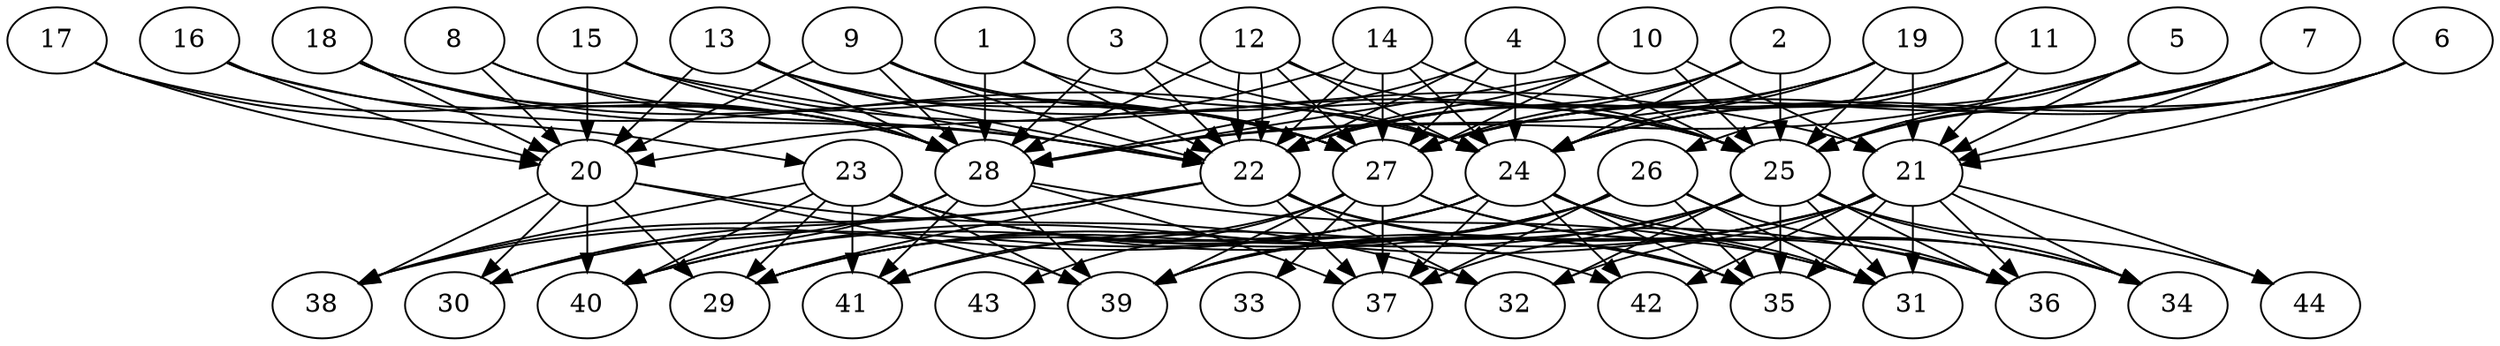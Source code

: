 // DAG (tier=3-complex, mode=compute, n=44, ccr=0.491, fat=0.756, density=0.782, regular=0.342, jump=0.272, mindata=1048576, maxdata=16777216)
// DAG automatically generated by daggen at Sun Aug 24 16:33:34 2025
// /home/ermia/Project/Environments/daggen/bin/daggen --dot --ccr 0.491 --fat 0.756 --regular 0.342 --density 0.782 --jump 0.272 --mindata 1048576 --maxdata 16777216 -n 44 
digraph G {
  1 [size="3811856174366588928000", alpha="0.01", expect_size="1905928087183294464000"]
  1 -> 22 [size ="1952155120435200"]
  1 -> 24 [size ="1952155120435200"]
  1 -> 28 [size ="1952155120435200"]
  2 [size="3842682777542349824", alpha="0.20", expect_size="1921341388771174912"]
  2 -> 22 [size ="2168202914168832"]
  2 -> 24 [size ="2168202914168832"]
  2 -> 25 [size ="2168202914168832"]
  2 -> 27 [size ="2168202914168832"]
  3 [size="211892933368953700352", alpha="0.11", expect_size="105946466684476850176"]
  3 -> 22 [size ="284337605967872"]
  3 -> 24 [size ="284337605967872"]
  3 -> 28 [size ="284337605967872"]
  4 [size="2142846168387078912", alpha="0.17", expect_size="1071423084193539456"]
  4 -> 22 [size ="986072179802112"]
  4 -> 24 [size ="986072179802112"]
  4 -> 25 [size ="986072179802112"]
  4 -> 27 [size ="986072179802112"]
  4 -> 28 [size ="986072179802112"]
  5 [size="5154961673631276032", alpha="0.07", expect_size="2577480836815638016"]
  5 -> 21 [size ="1884418109079552"]
  5 -> 24 [size ="1884418109079552"]
  5 -> 25 [size ="1884418109079552"]
  5 -> 28 [size ="1884418109079552"]
  6 [size="47216589573644456", alpha="0.00", expect_size="23608294786822228"]
  6 -> 21 [size ="1880648142815232"]
  6 -> 24 [size ="1880648142815232"]
  6 -> 25 [size ="1880648142815232"]
  6 -> 27 [size ="1880648142815232"]
  7 [size="82576164747872608", alpha="0.15", expect_size="41288082373936304"]
  7 -> 21 [size ="1391623090995200"]
  7 -> 24 [size ="1391623090995200"]
  7 -> 25 [size ="1391623090995200"]
  7 -> 27 [size ="1391623090995200"]
  8 [size="1850196438075115008", alpha="0.09", expect_size="925098219037557504"]
  8 -> 20 [size ="707082152050688"]
  8 -> 22 [size ="707082152050688"]
  8 -> 27 [size ="707082152050688"]
  9 [size="1650126718591041536", alpha="0.20", expect_size="825063359295520768"]
  9 -> 20 [size ="11171243491328"]
  9 -> 22 [size ="11171243491328"]
  9 -> 25 [size ="11171243491328"]
  9 -> 27 [size ="11171243491328"]
  9 -> 28 [size ="11171243491328"]
  10 [size="66074106941310763008", alpha="0.10", expect_size="33037053470655381504"]
  10 -> 21 [size ="130750749868032"]
  10 -> 22 [size ="130750749868032"]
  10 -> 25 [size ="130750749868032"]
  10 -> 27 [size ="130750749868032"]
  10 -> 28 [size ="130750749868032"]
  11 [size="1518236048217553664", alpha="0.02", expect_size="759118024108776832"]
  11 -> 21 [size ="571226489618432"]
  11 -> 22 [size ="571226489618432"]
  11 -> 26 [size ="571226489618432"]
  11 -> 27 [size ="571226489618432"]
  12 [size="1026144593772544000000", alpha="0.10", expect_size="513072296886272000000"]
  12 -> 22 [size ="813883719680000"]
  12 -> 22 [size ="813883719680000"]
  12 -> 24 [size ="813883719680000"]
  12 -> 25 [size ="813883719680000"]
  12 -> 27 [size ="813883719680000"]
  12 -> 28 [size ="813883719680000"]
  13 [size="2000612068578119", alpha="0.03", expect_size="1000306034289059"]
  13 -> 20 [size ="166638431240192"]
  13 -> 22 [size ="166638431240192"]
  13 -> 25 [size ="166638431240192"]
  13 -> 27 [size ="166638431240192"]
  13 -> 28 [size ="166638431240192"]
  14 [size="339708377921178566656", alpha="0.03", expect_size="169854188960589283328"]
  14 -> 20 [size ="389488069050368"]
  14 -> 22 [size ="389488069050368"]
  14 -> 24 [size ="389488069050368"]
  14 -> 25 [size ="389488069050368"]
  14 -> 27 [size ="389488069050368"]
  15 [size="42942472652585552", alpha="0.02", expect_size="21471236326292776"]
  15 -> 20 [size ="789121396113408"]
  15 -> 21 [size ="789121396113408"]
  15 -> 22 [size ="789121396113408"]
  15 -> 28 [size ="789121396113408"]
  16 [size="30164900307629160", alpha="0.14", expect_size="15082450153814580"]
  16 -> 20 [size ="1146942906171392"]
  16 -> 24 [size ="1146942906171392"]
  16 -> 28 [size ="1146942906171392"]
  17 [size="28747409809595632", alpha="0.04", expect_size="14373704904797816"]
  17 -> 20 [size ="2251524944166912"]
  17 -> 23 [size ="2251524944166912"]
  17 -> 28 [size ="2251524944166912"]
  18 [size="80540095341231040", alpha="0.07", expect_size="40270047670615520"]
  18 -> 20 [size ="1760057674956800"]
  18 -> 22 [size ="1760057674956800"]
  18 -> 27 [size ="1760057674956800"]
  18 -> 28 [size ="1760057674956800"]
  19 [size="970007351465724608512", alpha="0.03", expect_size="485003675732862304256"]
  19 -> 21 [size ="783922875072512"]
  19 -> 22 [size ="783922875072512"]
  19 -> 24 [size ="783922875072512"]
  19 -> 25 [size ="783922875072512"]
  19 -> 28 [size ="783922875072512"]
  20 [size="66230920686959152", alpha="0.06", expect_size="33115460343479576"]
  20 -> 29 [size ="51634910527488"]
  20 -> 30 [size ="51634910527488"]
  20 -> 32 [size ="51634910527488"]
  20 -> 38 [size ="51634910527488"]
  20 -> 39 [size ="51634910527488"]
  20 -> 40 [size ="51634910527488"]
  21 [size="591160923768345329664", alpha="0.17", expect_size="295580461884172664832"]
  21 -> 31 [size ="563499843452928"]
  21 -> 32 [size ="563499843452928"]
  21 -> 34 [size ="563499843452928"]
  21 -> 35 [size ="563499843452928"]
  21 -> 36 [size ="563499843452928"]
  21 -> 39 [size ="563499843452928"]
  21 -> 40 [size ="563499843452928"]
  21 -> 41 [size ="563499843452928"]
  21 -> 42 [size ="563499843452928"]
  21 -> 44 [size ="563499843452928"]
  22 [size="2712266635221683", alpha="0.14", expect_size="1356133317610841"]
  22 -> 29 [size ="65344580354048"]
  22 -> 30 [size ="65344580354048"]
  22 -> 31 [size ="65344580354048"]
  22 -> 32 [size ="65344580354048"]
  22 -> 35 [size ="65344580354048"]
  22 -> 37 [size ="65344580354048"]
  22 -> 38 [size ="65344580354048"]
  23 [size="468746874557661446144", alpha="0.02", expect_size="234373437278830723072"]
  23 -> 29 [size ="482742546464768"]
  23 -> 35 [size ="482742546464768"]
  23 -> 36 [size ="482742546464768"]
  23 -> 38 [size ="482742546464768"]
  23 -> 39 [size ="482742546464768"]
  23 -> 40 [size ="482742546464768"]
  23 -> 41 [size ="482742546464768"]
  23 -> 42 [size ="482742546464768"]
  24 [size="187056979625611200", alpha="0.04", expect_size="93528489812805600"]
  24 -> 29 [size ="160123100069888"]
  24 -> 30 [size ="160123100069888"]
  24 -> 31 [size ="160123100069888"]
  24 -> 34 [size ="160123100069888"]
  24 -> 35 [size ="160123100069888"]
  24 -> 37 [size ="160123100069888"]
  24 -> 38 [size ="160123100069888"]
  24 -> 42 [size ="160123100069888"]
  25 [size="16913788631897066", alpha="0.06", expect_size="8456894315948533"]
  25 -> 29 [size ="457995523719168"]
  25 -> 31 [size ="457995523719168"]
  25 -> 32 [size ="457995523719168"]
  25 -> 34 [size ="457995523719168"]
  25 -> 35 [size ="457995523719168"]
  25 -> 36 [size ="457995523719168"]
  25 -> 37 [size ="457995523719168"]
  25 -> 39 [size ="457995523719168"]
  25 -> 44 [size ="457995523719168"]
  26 [size="78796168452049360", alpha="0.15", expect_size="39398084226024680"]
  26 -> 29 [size ="131281178329088"]
  26 -> 31 [size ="131281178329088"]
  26 -> 35 [size ="131281178329088"]
  26 -> 36 [size ="131281178329088"]
  26 -> 37 [size ="131281178329088"]
  26 -> 39 [size ="131281178329088"]
  26 -> 40 [size ="131281178329088"]
  27 [size="3025974329344000000000", alpha="0.19", expect_size="1512987164672000000000"]
  27 -> 33 [size ="1673658368000000"]
  27 -> 34 [size ="1673658368000000"]
  27 -> 36 [size ="1673658368000000"]
  27 -> 37 [size ="1673658368000000"]
  27 -> 39 [size ="1673658368000000"]
  27 -> 41 [size ="1673658368000000"]
  27 -> 43 [size ="1673658368000000"]
  28 [size="671116959940608000000", alpha="0.19", expect_size="335558479970304000000"]
  28 -> 30 [size ="613228216320000"]
  28 -> 31 [size ="613228216320000"]
  28 -> 37 [size ="613228216320000"]
  28 -> 39 [size ="613228216320000"]
  28 -> 40 [size ="613228216320000"]
  28 -> 41 [size ="613228216320000"]
  29 [size="4448541190673445945344", alpha="0.02", expect_size="2224270595336722972672"]
  30 [size="215958530654151376896", alpha="0.15", expect_size="107979265327075688448"]
  31 [size="2036143374429166336", alpha="0.18", expect_size="1018071687214583168"]
  32 [size="3289717390442261118976", alpha="0.06", expect_size="1644858695221130559488"]
  33 [size="78364069902560526336", alpha="0.08", expect_size="39182034951280263168"]
  34 [size="19604264553869772", alpha="0.10", expect_size="9802132276934886"]
  35 [size="2990301538478254", alpha="0.16", expect_size="1495150769239127"]
  36 [size="925550410682242957312", alpha="0.11", expect_size="462775205341121478656"]
  37 [size="824795351689708800", alpha="0.15", expect_size="412397675844854400"]
  38 [size="491981863132411648", alpha="0.01", expect_size="245990931566205824"]
  39 [size="54582751368564472", alpha="0.17", expect_size="27291375684282236"]
  40 [size="2785223610703282176", alpha="0.05", expect_size="1392611805351641088"]
  41 [size="1914180423626631168", alpha="0.04", expect_size="957090211813315584"]
  42 [size="3829123616405819752448", alpha="0.05", expect_size="1914561808202909876224"]
  43 [size="24125449251049096", alpha="0.07", expect_size="12062724625524548"]
  44 [size="2838466405020249096192", alpha="0.05", expect_size="1419233202510124548096"]
}